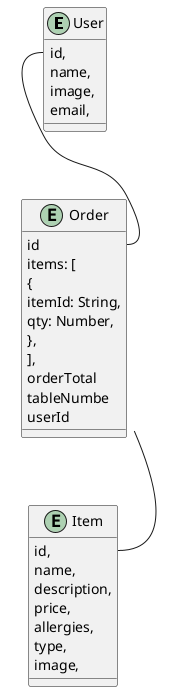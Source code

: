 @startuml Restaurants

entity User {
     id,
  name,
  image,
  email,
}
entity Item {
      id,
  name,
  description,
  price,
  allergies,
  type,
  image,
}


entity Order {
    id
     items: [
    {
      itemId: String,
      qty: Number,
    },
  ],
  orderTotal
  tableNumbe
  userId
}



User::id -- Order::id
Order::order_id -- Item::id

@enduml
